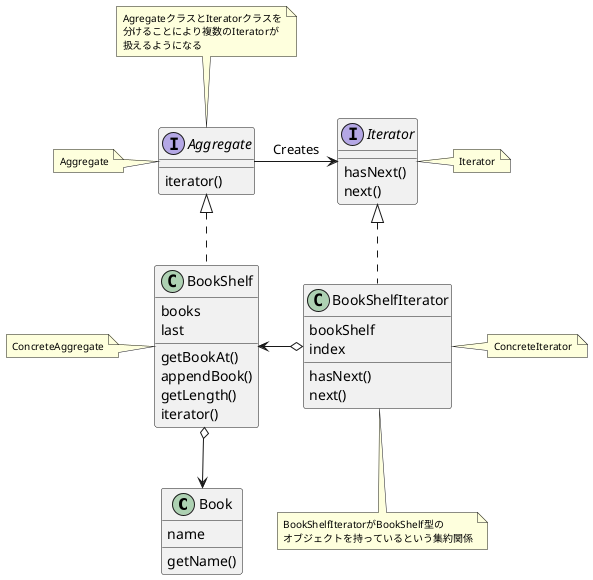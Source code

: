 @startuml

class Book {
    name
    getName()
}
class BookShelf {
    books
    last
    getBookAt()
    appendBook()
    getLength()
    iterator()
}
class BookShelfIterator {
    bookShelf
    index
    hasNext()
    next()
}
note bottom
    <size:10>BookShelfIteratorがBookShelf型の
    <size:10>オブジェクトを持っているという集約関係
end note


interface Aggregate {
    iterator()
}

note top
    <size:10>AgregateクラスとIteratorクラスを
    <size:10>分けることにより複数のIteratorが
    <size:10>扱えるようになる
end note


interface Iterator {
    hasNext()
    next()
}

Aggregate -ri-> Iterator : Creates
Iterator <|.. BookShelfIterator
BookShelfIterator o-le-> BookShelf
BookShelf o--> Book
Aggregate <|.do. BookShelf

note left of Aggregate
    <size:10>Aggregate
end note

note left of BookShelf
    <size:10>ConcreteAggregate
end note

note right of Iterator
    <size:10>Iterator
end note

note right of BookShelfIterator
    <size:10>ConcreteIterator
end note

@enduml